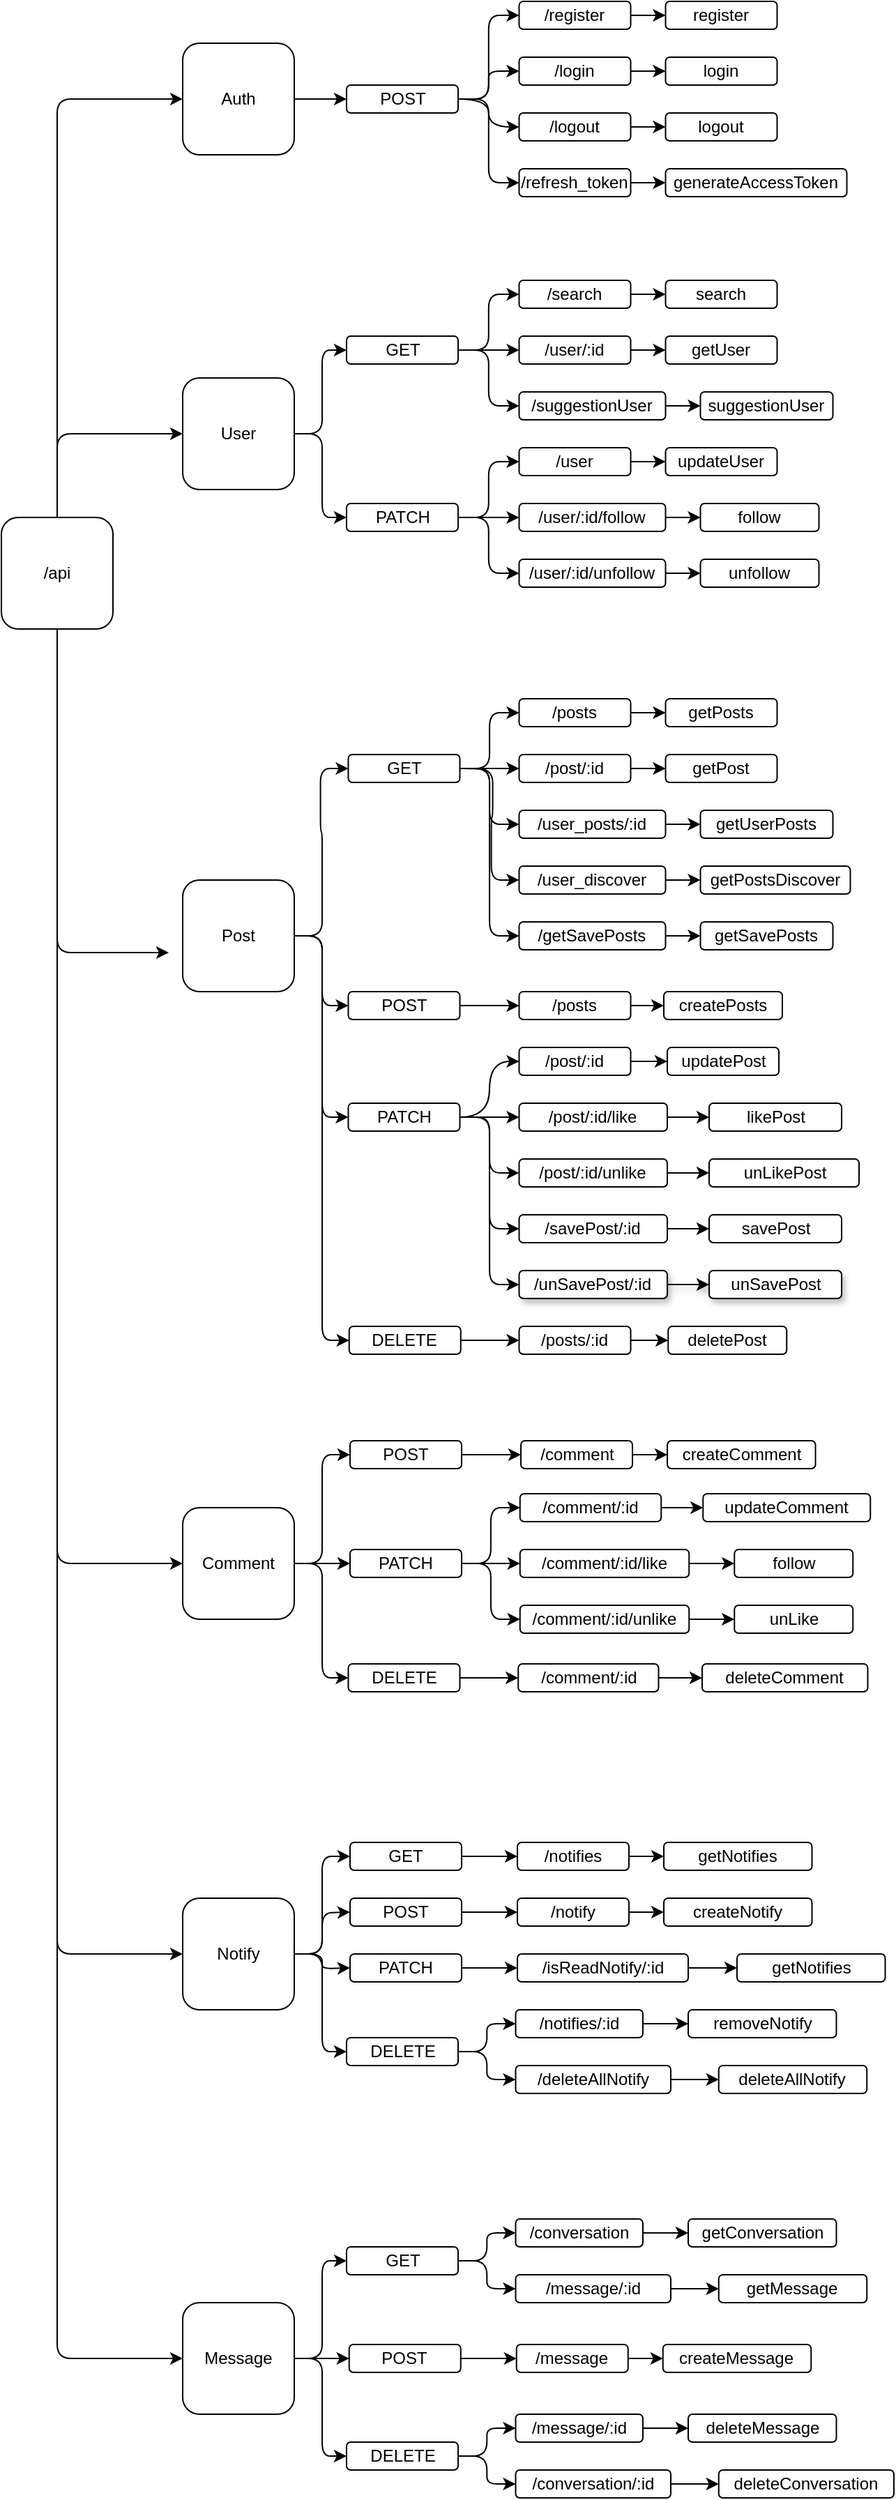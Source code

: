<mxfile version="17.4.6" type="github">
  <diagram id="-AIn9_jZkJaEOOXUaaFC" name="Page-1">
    <mxGraphModel dx="1085" dy="603" grid="1" gridSize="10" guides="1" tooltips="1" connect="1" arrows="1" fold="1" page="1" pageScale="1" pageWidth="1169" pageHeight="827" math="0" shadow="0">
      <root>
        <mxCell id="0" />
        <mxCell id="1" parent="0" />
        <mxCell id="EUdN7cp7eoGhMhSqIml5-3" style="edgeStyle=orthogonalEdgeStyle;curved=0;rounded=1;sketch=0;orthogonalLoop=1;jettySize=auto;html=1;entryX=0;entryY=0.5;entryDx=0;entryDy=0;fontColor=#0D0D0D;strokeColor=#030201;fillColor=#BC6C25;" edge="1" parent="1" source="oRPkmb5jc26MxPRfLBFK-1" target="oRPkmb5jc26MxPRfLBFK-4">
          <mxGeometry relative="1" as="geometry">
            <Array as="points">
              <mxPoint x="250" y="588" />
            </Array>
          </mxGeometry>
        </mxCell>
        <mxCell id="EUdN7cp7eoGhMhSqIml5-4" style="edgeStyle=orthogonalEdgeStyle;curved=0;rounded=1;sketch=0;orthogonalLoop=1;jettySize=auto;html=1;entryX=0;entryY=0.5;entryDx=0;entryDy=0;fontColor=#0D0D0D;strokeColor=#030201;fillColor=#BC6C25;" edge="1" parent="1" source="oRPkmb5jc26MxPRfLBFK-1" target="oRPkmb5jc26MxPRfLBFK-2">
          <mxGeometry relative="1" as="geometry">
            <Array as="points">
              <mxPoint x="250" y="348" />
            </Array>
          </mxGeometry>
        </mxCell>
        <mxCell id="EUdN7cp7eoGhMhSqIml5-5" style="edgeStyle=orthogonalEdgeStyle;curved=0;rounded=1;sketch=0;orthogonalLoop=1;jettySize=auto;html=1;fontColor=#0D0D0D;strokeColor=#030201;fillColor=#BC6C25;" edge="1" parent="1" source="oRPkmb5jc26MxPRfLBFK-1">
          <mxGeometry relative="1" as="geometry">
            <mxPoint x="330" y="960" as="targetPoint" />
            <Array as="points">
              <mxPoint x="250" y="960" />
            </Array>
          </mxGeometry>
        </mxCell>
        <mxCell id="EUdN7cp7eoGhMhSqIml5-6" style="edgeStyle=orthogonalEdgeStyle;curved=0;rounded=1;sketch=0;orthogonalLoop=1;jettySize=auto;html=1;entryX=0;entryY=0.5;entryDx=0;entryDy=0;fontColor=#0D0D0D;strokeColor=#030201;fillColor=#BC6C25;" edge="1" parent="1" source="oRPkmb5jc26MxPRfLBFK-1" target="oRPkmb5jc26MxPRfLBFK-9">
          <mxGeometry relative="1" as="geometry">
            <Array as="points">
              <mxPoint x="250" y="1398" />
            </Array>
          </mxGeometry>
        </mxCell>
        <mxCell id="EUdN7cp7eoGhMhSqIml5-7" style="edgeStyle=orthogonalEdgeStyle;curved=0;rounded=1;sketch=0;orthogonalLoop=1;jettySize=auto;html=1;entryX=0;entryY=0.5;entryDx=0;entryDy=0;fontColor=#0D0D0D;strokeColor=#030201;fillColor=#BC6C25;" edge="1" parent="1" source="oRPkmb5jc26MxPRfLBFK-1" target="oRPkmb5jc26MxPRfLBFK-10">
          <mxGeometry relative="1" as="geometry">
            <Array as="points">
              <mxPoint x="250" y="1678" />
            </Array>
          </mxGeometry>
        </mxCell>
        <mxCell id="EUdN7cp7eoGhMhSqIml5-8" style="edgeStyle=orthogonalEdgeStyle;curved=0;rounded=1;sketch=0;orthogonalLoop=1;jettySize=auto;html=1;entryX=0;entryY=0.5;entryDx=0;entryDy=0;fontColor=#0D0D0D;strokeColor=#030201;fillColor=#BC6C25;" edge="1" parent="1" source="oRPkmb5jc26MxPRfLBFK-1" target="oRPkmb5jc26MxPRfLBFK-11">
          <mxGeometry relative="1" as="geometry">
            <Array as="points">
              <mxPoint x="250" y="1968" />
            </Array>
          </mxGeometry>
        </mxCell>
        <mxCell id="oRPkmb5jc26MxPRfLBFK-1" value="/api" style="whiteSpace=wrap;html=1;aspect=fixed;rounded=1;" parent="1" vertex="1">
          <mxGeometry x="210" y="648" width="80" height="80" as="geometry" />
        </mxCell>
        <mxCell id="oRPkmb5jc26MxPRfLBFK-26" style="edgeStyle=orthogonalEdgeStyle;rounded=1;orthogonalLoop=1;jettySize=auto;html=1;entryX=0;entryY=0.5;entryDx=0;entryDy=0;curved=1;" parent="1" source="oRPkmb5jc26MxPRfLBFK-2" target="oRPkmb5jc26MxPRfLBFK-20" edge="1">
          <mxGeometry relative="1" as="geometry" />
        </mxCell>
        <mxCell id="oRPkmb5jc26MxPRfLBFK-2" value="Auth" style="whiteSpace=wrap;html=1;aspect=fixed;rounded=1;" parent="1" vertex="1">
          <mxGeometry x="340" y="308" width="80" height="80" as="geometry" />
        </mxCell>
        <mxCell id="EUdN7cp7eoGhMhSqIml5-10" style="edgeStyle=orthogonalEdgeStyle;curved=0;rounded=1;sketch=0;orthogonalLoop=1;jettySize=auto;html=1;entryX=0;entryY=0.5;entryDx=0;entryDy=0;fontColor=#0D0D0D;strokeColor=#030201;fillColor=#BC6C25;" edge="1" parent="1" source="oRPkmb5jc26MxPRfLBFK-4" target="oRPkmb5jc26MxPRfLBFK-46">
          <mxGeometry relative="1" as="geometry" />
        </mxCell>
        <mxCell id="EUdN7cp7eoGhMhSqIml5-11" style="edgeStyle=orthogonalEdgeStyle;curved=0;rounded=1;sketch=0;orthogonalLoop=1;jettySize=auto;html=1;entryX=0;entryY=0.5;entryDx=0;entryDy=0;fontColor=#0D0D0D;strokeColor=#030201;fillColor=#BC6C25;" edge="1" parent="1" source="oRPkmb5jc26MxPRfLBFK-4" target="oRPkmb5jc26MxPRfLBFK-48">
          <mxGeometry relative="1" as="geometry" />
        </mxCell>
        <mxCell id="oRPkmb5jc26MxPRfLBFK-4" value="User" style="whiteSpace=wrap;html=1;aspect=fixed;rounded=1;" parent="1" vertex="1">
          <mxGeometry x="340" y="548" width="80" height="80" as="geometry" />
        </mxCell>
        <mxCell id="oRPkmb5jc26MxPRfLBFK-160" style="edgeStyle=orthogonalEdgeStyle;curved=0;rounded=1;sketch=0;orthogonalLoop=1;jettySize=auto;html=1;entryX=0;entryY=0.5;entryDx=0;entryDy=0;" parent="1" source="oRPkmb5jc26MxPRfLBFK-6" target="oRPkmb5jc26MxPRfLBFK-142" edge="1">
          <mxGeometry relative="1" as="geometry">
            <mxPoint x="450" y="1078" as="targetPoint" />
            <Array as="points">
              <mxPoint x="440" y="948" />
              <mxPoint x="440" y="1078" />
            </Array>
          </mxGeometry>
        </mxCell>
        <mxCell id="oRPkmb5jc26MxPRfLBFK-198" style="edgeStyle=orthogonalEdgeStyle;curved=0;rounded=1;sketch=0;orthogonalLoop=1;jettySize=auto;html=1;entryX=0;entryY=0.5;entryDx=0;entryDy=0;" parent="1" source="oRPkmb5jc26MxPRfLBFK-6" target="oRPkmb5jc26MxPRfLBFK-194" edge="1">
          <mxGeometry relative="1" as="geometry">
            <Array as="points">
              <mxPoint x="440" y="948" />
              <mxPoint x="440" y="1238" />
            </Array>
          </mxGeometry>
        </mxCell>
        <mxCell id="EUdN7cp7eoGhMhSqIml5-12" style="edgeStyle=orthogonalEdgeStyle;curved=0;rounded=1;sketch=0;orthogonalLoop=1;jettySize=auto;html=1;entryX=0;entryY=0.5;entryDx=0;entryDy=0;fontColor=#0D0D0D;strokeColor=#030201;fillColor=#BC6C25;" edge="1" parent="1" source="oRPkmb5jc26MxPRfLBFK-6" target="oRPkmb5jc26MxPRfLBFK-106">
          <mxGeometry relative="1" as="geometry" />
        </mxCell>
        <mxCell id="EUdN7cp7eoGhMhSqIml5-13" style="edgeStyle=orthogonalEdgeStyle;curved=0;rounded=1;sketch=0;orthogonalLoop=1;jettySize=auto;html=1;entryX=0;entryY=0.5;entryDx=0;entryDy=0;fontColor=#0D0D0D;strokeColor=#030201;fillColor=#BC6C25;" edge="1" parent="1" source="oRPkmb5jc26MxPRfLBFK-6" target="oRPkmb5jc26MxPRfLBFK-110">
          <mxGeometry relative="1" as="geometry" />
        </mxCell>
        <mxCell id="oRPkmb5jc26MxPRfLBFK-6" value="Post" style="whiteSpace=wrap;html=1;aspect=fixed;rounded=1;" parent="1" vertex="1">
          <mxGeometry x="340" y="908" width="80" height="80" as="geometry" />
        </mxCell>
        <mxCell id="oRPkmb5jc26MxPRfLBFK-205" style="edgeStyle=orthogonalEdgeStyle;curved=0;rounded=1;sketch=0;orthogonalLoop=1;jettySize=auto;html=1;entryX=0;entryY=0.5;entryDx=0;entryDy=0;" parent="1" source="oRPkmb5jc26MxPRfLBFK-9" target="oRPkmb5jc26MxPRfLBFK-167" edge="1">
          <mxGeometry relative="1" as="geometry">
            <Array as="points">
              <mxPoint x="440" y="1398" />
              <mxPoint x="440" y="1320" />
            </Array>
          </mxGeometry>
        </mxCell>
        <mxCell id="oRPkmb5jc26MxPRfLBFK-206" style="edgeStyle=orthogonalEdgeStyle;curved=0;rounded=1;sketch=0;orthogonalLoop=1;jettySize=auto;html=1;" parent="1" source="oRPkmb5jc26MxPRfLBFK-9" target="oRPkmb5jc26MxPRfLBFK-171" edge="1">
          <mxGeometry relative="1" as="geometry" />
        </mxCell>
        <mxCell id="oRPkmb5jc26MxPRfLBFK-207" style="edgeStyle=orthogonalEdgeStyle;curved=0;rounded=1;sketch=0;orthogonalLoop=1;jettySize=auto;html=1;entryX=0;entryY=0.5;entryDx=0;entryDy=0;" parent="1" source="oRPkmb5jc26MxPRfLBFK-9" target="oRPkmb5jc26MxPRfLBFK-201" edge="1">
          <mxGeometry relative="1" as="geometry">
            <Array as="points">
              <mxPoint x="440" y="1398" />
              <mxPoint x="440" y="1480" />
            </Array>
          </mxGeometry>
        </mxCell>
        <mxCell id="oRPkmb5jc26MxPRfLBFK-9" value="Comment" style="whiteSpace=wrap;html=1;aspect=fixed;rounded=1;" parent="1" vertex="1">
          <mxGeometry x="340" y="1358" width="80" height="80" as="geometry" />
        </mxCell>
        <mxCell id="oRPkmb5jc26MxPRfLBFK-234" style="edgeStyle=orthogonalEdgeStyle;curved=0;rounded=1;sketch=0;orthogonalLoop=1;jettySize=auto;html=1;entryX=0;entryY=0.5;entryDx=0;entryDy=0;" parent="1" source="oRPkmb5jc26MxPRfLBFK-10" target="oRPkmb5jc26MxPRfLBFK-209" edge="1">
          <mxGeometry relative="1" as="geometry">
            <Array as="points">
              <mxPoint x="440" y="1678" />
              <mxPoint x="440" y="1608" />
            </Array>
          </mxGeometry>
        </mxCell>
        <mxCell id="oRPkmb5jc26MxPRfLBFK-235" style="edgeStyle=orthogonalEdgeStyle;curved=0;rounded=1;sketch=0;orthogonalLoop=1;jettySize=auto;html=1;" parent="1" source="oRPkmb5jc26MxPRfLBFK-10" edge="1">
          <mxGeometry relative="1" as="geometry">
            <mxPoint x="460" y="1648.0" as="targetPoint" />
          </mxGeometry>
        </mxCell>
        <mxCell id="oRPkmb5jc26MxPRfLBFK-236" style="edgeStyle=orthogonalEdgeStyle;curved=0;rounded=1;sketch=0;orthogonalLoop=1;jettySize=auto;html=1;" parent="1" source="oRPkmb5jc26MxPRfLBFK-10" edge="1">
          <mxGeometry relative="1" as="geometry">
            <mxPoint x="460" y="1688.0" as="targetPoint" />
          </mxGeometry>
        </mxCell>
        <mxCell id="oRPkmb5jc26MxPRfLBFK-237" style="edgeStyle=orthogonalEdgeStyle;curved=0;rounded=1;sketch=0;orthogonalLoop=1;jettySize=auto;html=1;entryX=0;entryY=0.5;entryDx=0;entryDy=0;" parent="1" source="oRPkmb5jc26MxPRfLBFK-10" target="oRPkmb5jc26MxPRfLBFK-225" edge="1">
          <mxGeometry relative="1" as="geometry">
            <Array as="points">
              <mxPoint x="440" y="1678" />
              <mxPoint x="440" y="1748" />
            </Array>
          </mxGeometry>
        </mxCell>
        <mxCell id="oRPkmb5jc26MxPRfLBFK-10" value="Notify" style="whiteSpace=wrap;html=1;aspect=fixed;rounded=1;" parent="1" vertex="1">
          <mxGeometry x="340" y="1638" width="80" height="80" as="geometry" />
        </mxCell>
        <mxCell id="oRPkmb5jc26MxPRfLBFK-261" style="edgeStyle=orthogonalEdgeStyle;curved=0;rounded=1;sketch=0;orthogonalLoop=1;jettySize=auto;html=1;entryX=0;entryY=0.5;entryDx=0;entryDy=0;" parent="1" source="oRPkmb5jc26MxPRfLBFK-11" target="oRPkmb5jc26MxPRfLBFK-240" edge="1">
          <mxGeometry relative="1" as="geometry">
            <Array as="points">
              <mxPoint x="440" y="1968" />
              <mxPoint x="440" y="1898" />
            </Array>
          </mxGeometry>
        </mxCell>
        <mxCell id="oRPkmb5jc26MxPRfLBFK-262" style="edgeStyle=orthogonalEdgeStyle;curved=0;rounded=1;sketch=0;orthogonalLoop=1;jettySize=auto;html=1;entryX=0;entryY=0.5;entryDx=0;entryDy=0;" parent="1" source="oRPkmb5jc26MxPRfLBFK-11" target="oRPkmb5jc26MxPRfLBFK-248" edge="1">
          <mxGeometry relative="1" as="geometry" />
        </mxCell>
        <mxCell id="oRPkmb5jc26MxPRfLBFK-263" style="edgeStyle=orthogonalEdgeStyle;curved=0;rounded=1;sketch=0;orthogonalLoop=1;jettySize=auto;html=1;entryX=0;entryY=0.5;entryDx=0;entryDy=0;" parent="1" source="oRPkmb5jc26MxPRfLBFK-11" target="oRPkmb5jc26MxPRfLBFK-254" edge="1">
          <mxGeometry relative="1" as="geometry">
            <Array as="points">
              <mxPoint x="440" y="1968" />
              <mxPoint x="440" y="2038" />
            </Array>
          </mxGeometry>
        </mxCell>
        <mxCell id="oRPkmb5jc26MxPRfLBFK-11" value="Message" style="whiteSpace=wrap;html=1;aspect=fixed;rounded=1;" parent="1" vertex="1">
          <mxGeometry x="340" y="1928" width="80" height="80" as="geometry" />
        </mxCell>
        <mxCell id="oRPkmb5jc26MxPRfLBFK-34" style="edgeStyle=orthogonalEdgeStyle;rounded=1;orthogonalLoop=1;jettySize=auto;html=1;entryX=0;entryY=0.5;entryDx=0;entryDy=0;curved=1;" parent="1" source="oRPkmb5jc26MxPRfLBFK-20" target="oRPkmb5jc26MxPRfLBFK-33" edge="1">
          <mxGeometry relative="1" as="geometry" />
        </mxCell>
        <mxCell id="oRPkmb5jc26MxPRfLBFK-90" style="edgeStyle=orthogonalEdgeStyle;curved=0;rounded=1;sketch=0;orthogonalLoop=1;jettySize=auto;html=1;entryX=0;entryY=0.5;entryDx=0;entryDy=0;" parent="1" source="oRPkmb5jc26MxPRfLBFK-20" target="oRPkmb5jc26MxPRfLBFK-31" edge="1">
          <mxGeometry relative="1" as="geometry" />
        </mxCell>
        <mxCell id="oRPkmb5jc26MxPRfLBFK-91" style="edgeStyle=orthogonalEdgeStyle;curved=0;rounded=1;sketch=0;orthogonalLoop=1;jettySize=auto;html=1;entryX=0;entryY=0.5;entryDx=0;entryDy=0;" parent="1" source="oRPkmb5jc26MxPRfLBFK-20" target="oRPkmb5jc26MxPRfLBFK-28" edge="1">
          <mxGeometry relative="1" as="geometry" />
        </mxCell>
        <mxCell id="oRPkmb5jc26MxPRfLBFK-92" style="edgeStyle=orthogonalEdgeStyle;curved=0;rounded=1;sketch=0;orthogonalLoop=1;jettySize=auto;html=1;entryX=0;entryY=0.5;entryDx=0;entryDy=0;" parent="1" source="oRPkmb5jc26MxPRfLBFK-20" target="oRPkmb5jc26MxPRfLBFK-35" edge="1">
          <mxGeometry relative="1" as="geometry" />
        </mxCell>
        <mxCell id="oRPkmb5jc26MxPRfLBFK-20" value="POST" style="rounded=1;whiteSpace=wrap;html=1;" parent="1" vertex="1">
          <mxGeometry x="457.5" y="338" width="80" height="20" as="geometry" />
        </mxCell>
        <mxCell id="oRPkmb5jc26MxPRfLBFK-38" style="edgeStyle=orthogonalEdgeStyle;rounded=1;orthogonalLoop=1;jettySize=auto;html=1;curved=1;" parent="1" source="oRPkmb5jc26MxPRfLBFK-28" target="oRPkmb5jc26MxPRfLBFK-37" edge="1">
          <mxGeometry relative="1" as="geometry" />
        </mxCell>
        <mxCell id="oRPkmb5jc26MxPRfLBFK-28" value="/register" style="rounded=1;whiteSpace=wrap;html=1;" parent="1" vertex="1">
          <mxGeometry x="581.25" y="278" width="80" height="20" as="geometry" />
        </mxCell>
        <mxCell id="oRPkmb5jc26MxPRfLBFK-42" style="edgeStyle=orthogonalEdgeStyle;rounded=1;orthogonalLoop=1;jettySize=auto;html=1;curved=1;" parent="1" source="oRPkmb5jc26MxPRfLBFK-31" target="oRPkmb5jc26MxPRfLBFK-39" edge="1">
          <mxGeometry relative="1" as="geometry" />
        </mxCell>
        <mxCell id="oRPkmb5jc26MxPRfLBFK-31" value="/login" style="rounded=1;whiteSpace=wrap;html=1;" parent="1" vertex="1">
          <mxGeometry x="581.25" y="318" width="80" height="20" as="geometry" />
        </mxCell>
        <mxCell id="oRPkmb5jc26MxPRfLBFK-43" style="edgeStyle=orthogonalEdgeStyle;rounded=1;orthogonalLoop=1;jettySize=auto;html=1;curved=1;" parent="1" source="oRPkmb5jc26MxPRfLBFK-33" target="oRPkmb5jc26MxPRfLBFK-40" edge="1">
          <mxGeometry relative="1" as="geometry" />
        </mxCell>
        <mxCell id="oRPkmb5jc26MxPRfLBFK-33" value="/logout" style="rounded=1;whiteSpace=wrap;html=1;" parent="1" vertex="1">
          <mxGeometry x="581.25" y="358" width="80" height="20" as="geometry" />
        </mxCell>
        <mxCell id="oRPkmb5jc26MxPRfLBFK-44" style="edgeStyle=orthogonalEdgeStyle;rounded=1;orthogonalLoop=1;jettySize=auto;html=1;curved=1;" parent="1" source="oRPkmb5jc26MxPRfLBFK-35" target="oRPkmb5jc26MxPRfLBFK-41" edge="1">
          <mxGeometry relative="1" as="geometry" />
        </mxCell>
        <mxCell id="oRPkmb5jc26MxPRfLBFK-35" value="/refresh_token" style="rounded=1;whiteSpace=wrap;html=1;" parent="1" vertex="1">
          <mxGeometry x="581.25" y="398" width="80" height="20" as="geometry" />
        </mxCell>
        <mxCell id="oRPkmb5jc26MxPRfLBFK-37" value="register" style="rounded=1;whiteSpace=wrap;html=1;" parent="1" vertex="1">
          <mxGeometry x="686.25" y="278" width="80" height="20" as="geometry" />
        </mxCell>
        <mxCell id="oRPkmb5jc26MxPRfLBFK-39" value="login" style="rounded=1;whiteSpace=wrap;html=1;" parent="1" vertex="1">
          <mxGeometry x="686.25" y="318" width="80" height="20" as="geometry" />
        </mxCell>
        <mxCell id="oRPkmb5jc26MxPRfLBFK-40" value="logout" style="rounded=1;whiteSpace=wrap;html=1;" parent="1" vertex="1">
          <mxGeometry x="686.25" y="358" width="80" height="20" as="geometry" />
        </mxCell>
        <mxCell id="oRPkmb5jc26MxPRfLBFK-41" value="generateAccessToken" style="rounded=1;whiteSpace=wrap;html=1;" parent="1" vertex="1">
          <mxGeometry x="686.25" y="398" width="130" height="20" as="geometry" />
        </mxCell>
        <mxCell id="oRPkmb5jc26MxPRfLBFK-77" style="edgeStyle=orthogonalEdgeStyle;rounded=1;orthogonalLoop=1;jettySize=auto;html=1;curved=1;" parent="1" source="oRPkmb5jc26MxPRfLBFK-46" target="oRPkmb5jc26MxPRfLBFK-50" edge="1">
          <mxGeometry relative="1" as="geometry" />
        </mxCell>
        <mxCell id="oRPkmb5jc26MxPRfLBFK-99" style="edgeStyle=orthogonalEdgeStyle;curved=0;rounded=1;sketch=0;orthogonalLoop=1;jettySize=auto;html=1;entryX=0;entryY=0.5;entryDx=0;entryDy=0;" parent="1" source="oRPkmb5jc26MxPRfLBFK-46" target="oRPkmb5jc26MxPRfLBFK-49" edge="1">
          <mxGeometry relative="1" as="geometry" />
        </mxCell>
        <mxCell id="oRPkmb5jc26MxPRfLBFK-100" style="edgeStyle=orthogonalEdgeStyle;curved=0;rounded=1;sketch=0;orthogonalLoop=1;jettySize=auto;html=1;entryX=0;entryY=0.5;entryDx=0;entryDy=0;" parent="1" source="oRPkmb5jc26MxPRfLBFK-46" target="oRPkmb5jc26MxPRfLBFK-60" edge="1">
          <mxGeometry relative="1" as="geometry" />
        </mxCell>
        <mxCell id="oRPkmb5jc26MxPRfLBFK-46" value="GET" style="rounded=1;whiteSpace=wrap;html=1;" parent="1" vertex="1">
          <mxGeometry x="457.5" y="518" width="80" height="20" as="geometry" />
        </mxCell>
        <mxCell id="oRPkmb5jc26MxPRfLBFK-82" style="edgeStyle=orthogonalEdgeStyle;rounded=1;orthogonalLoop=1;jettySize=auto;html=1;entryX=0;entryY=0.5;entryDx=0;entryDy=0;curved=1;" parent="1" source="oRPkmb5jc26MxPRfLBFK-48" target="oRPkmb5jc26MxPRfLBFK-52" edge="1">
          <mxGeometry relative="1" as="geometry" />
        </mxCell>
        <mxCell id="oRPkmb5jc26MxPRfLBFK-101" style="edgeStyle=orthogonalEdgeStyle;curved=0;rounded=1;sketch=0;orthogonalLoop=1;jettySize=auto;html=1;entryX=0;entryY=0.5;entryDx=0;entryDy=0;" parent="1" source="oRPkmb5jc26MxPRfLBFK-48" target="oRPkmb5jc26MxPRfLBFK-59" edge="1">
          <mxGeometry relative="1" as="geometry" />
        </mxCell>
        <mxCell id="oRPkmb5jc26MxPRfLBFK-102" style="edgeStyle=orthogonalEdgeStyle;curved=0;rounded=1;sketch=0;orthogonalLoop=1;jettySize=auto;html=1;entryX=0;entryY=0.5;entryDx=0;entryDy=0;" parent="1" source="oRPkmb5jc26MxPRfLBFK-48" target="oRPkmb5jc26MxPRfLBFK-51" edge="1">
          <mxGeometry relative="1" as="geometry" />
        </mxCell>
        <mxCell id="oRPkmb5jc26MxPRfLBFK-48" value="PATCH" style="rounded=1;whiteSpace=wrap;html=1;" parent="1" vertex="1">
          <mxGeometry x="457.5" y="638" width="80" height="20" as="geometry" />
        </mxCell>
        <mxCell id="oRPkmb5jc26MxPRfLBFK-72" style="edgeStyle=orthogonalEdgeStyle;rounded=1;orthogonalLoop=1;jettySize=auto;html=1;exitX=1;exitY=0.5;exitDx=0;exitDy=0;entryX=0;entryY=0.5;entryDx=0;entryDy=0;curved=1;" parent="1" source="oRPkmb5jc26MxPRfLBFK-49" target="oRPkmb5jc26MxPRfLBFK-53" edge="1">
          <mxGeometry relative="1" as="geometry" />
        </mxCell>
        <mxCell id="oRPkmb5jc26MxPRfLBFK-49" value="/search" style="rounded=1;whiteSpace=wrap;html=1;" parent="1" vertex="1">
          <mxGeometry x="581.25" y="478" width="80" height="20" as="geometry" />
        </mxCell>
        <mxCell id="oRPkmb5jc26MxPRfLBFK-79" style="edgeStyle=orthogonalEdgeStyle;rounded=1;orthogonalLoop=1;jettySize=auto;html=1;entryX=0;entryY=0.5;entryDx=0;entryDy=0;curved=1;" parent="1" source="oRPkmb5jc26MxPRfLBFK-50" target="oRPkmb5jc26MxPRfLBFK-54" edge="1">
          <mxGeometry relative="1" as="geometry" />
        </mxCell>
        <mxCell id="oRPkmb5jc26MxPRfLBFK-50" value="/user/:id" style="rounded=1;whiteSpace=wrap;html=1;" parent="1" vertex="1">
          <mxGeometry x="581.25" y="518" width="80" height="20" as="geometry" />
        </mxCell>
        <mxCell id="oRPkmb5jc26MxPRfLBFK-81" style="edgeStyle=orthogonalEdgeStyle;rounded=1;orthogonalLoop=1;jettySize=auto;html=1;entryX=0;entryY=0.5;entryDx=0;entryDy=0;curved=1;" parent="1" source="oRPkmb5jc26MxPRfLBFK-51" target="oRPkmb5jc26MxPRfLBFK-55" edge="1">
          <mxGeometry relative="1" as="geometry" />
        </mxCell>
        <mxCell id="oRPkmb5jc26MxPRfLBFK-51" value="/user" style="rounded=1;whiteSpace=wrap;html=1;" parent="1" vertex="1">
          <mxGeometry x="581.25" y="598" width="80" height="20" as="geometry" />
        </mxCell>
        <mxCell id="oRPkmb5jc26MxPRfLBFK-84" style="edgeStyle=orthogonalEdgeStyle;rounded=1;orthogonalLoop=1;jettySize=auto;html=1;entryX=0;entryY=0.5;entryDx=0;entryDy=0;curved=1;" parent="1" source="oRPkmb5jc26MxPRfLBFK-52" target="oRPkmb5jc26MxPRfLBFK-56" edge="1">
          <mxGeometry relative="1" as="geometry" />
        </mxCell>
        <mxCell id="oRPkmb5jc26MxPRfLBFK-52" value="/user/:id/follow" style="rounded=1;whiteSpace=wrap;html=1;" parent="1" vertex="1">
          <mxGeometry x="581.25" y="638" width="105" height="20" as="geometry" />
        </mxCell>
        <mxCell id="oRPkmb5jc26MxPRfLBFK-53" value="search" style="rounded=1;whiteSpace=wrap;html=1;" parent="1" vertex="1">
          <mxGeometry x="686.25" y="478" width="80" height="20" as="geometry" />
        </mxCell>
        <mxCell id="oRPkmb5jc26MxPRfLBFK-54" value="getUser" style="rounded=1;whiteSpace=wrap;html=1;" parent="1" vertex="1">
          <mxGeometry x="686.25" y="518" width="80" height="20" as="geometry" />
        </mxCell>
        <mxCell id="oRPkmb5jc26MxPRfLBFK-55" value="updateUser" style="rounded=1;whiteSpace=wrap;html=1;" parent="1" vertex="1">
          <mxGeometry x="686.25" y="598" width="80" height="20" as="geometry" />
        </mxCell>
        <mxCell id="oRPkmb5jc26MxPRfLBFK-56" value="follow" style="rounded=1;whiteSpace=wrap;html=1;" parent="1" vertex="1">
          <mxGeometry x="711.25" y="638" width="85" height="20" as="geometry" />
        </mxCell>
        <mxCell id="oRPkmb5jc26MxPRfLBFK-86" style="edgeStyle=orthogonalEdgeStyle;rounded=1;orthogonalLoop=1;jettySize=auto;html=1;entryX=0;entryY=0.5;entryDx=0;entryDy=0;curved=1;" parent="1" source="oRPkmb5jc26MxPRfLBFK-59" target="oRPkmb5jc26MxPRfLBFK-61" edge="1">
          <mxGeometry relative="1" as="geometry" />
        </mxCell>
        <mxCell id="oRPkmb5jc26MxPRfLBFK-59" value="/user/:id/unfollow" style="rounded=1;whiteSpace=wrap;html=1;" parent="1" vertex="1">
          <mxGeometry x="581.25" y="678" width="105" height="20" as="geometry" />
        </mxCell>
        <mxCell id="oRPkmb5jc26MxPRfLBFK-88" style="edgeStyle=orthogonalEdgeStyle;rounded=1;orthogonalLoop=1;jettySize=auto;html=1;entryX=0;entryY=0.5;entryDx=0;entryDy=0;curved=1;" parent="1" source="oRPkmb5jc26MxPRfLBFK-60" target="oRPkmb5jc26MxPRfLBFK-62" edge="1">
          <mxGeometry relative="1" as="geometry" />
        </mxCell>
        <mxCell id="oRPkmb5jc26MxPRfLBFK-60" value="/suggestionUser" style="rounded=1;whiteSpace=wrap;html=1;" parent="1" vertex="1">
          <mxGeometry x="581.25" y="558" width="105" height="20" as="geometry" />
        </mxCell>
        <mxCell id="oRPkmb5jc26MxPRfLBFK-61" value="unfollow" style="rounded=1;whiteSpace=wrap;html=1;" parent="1" vertex="1">
          <mxGeometry x="711.25" y="678" width="85" height="20" as="geometry" />
        </mxCell>
        <mxCell id="oRPkmb5jc26MxPRfLBFK-62" value="suggestionUser" style="rounded=1;whiteSpace=wrap;html=1;" parent="1" vertex="1">
          <mxGeometry x="711.25" y="558" width="95" height="20" as="geometry" />
        </mxCell>
        <mxCell id="oRPkmb5jc26MxPRfLBFK-103" style="edgeStyle=orthogonalEdgeStyle;rounded=1;orthogonalLoop=1;jettySize=auto;html=1;curved=1;" parent="1" source="oRPkmb5jc26MxPRfLBFK-106" target="oRPkmb5jc26MxPRfLBFK-114" edge="1">
          <mxGeometry relative="1" as="geometry" />
        </mxCell>
        <mxCell id="oRPkmb5jc26MxPRfLBFK-104" style="edgeStyle=orthogonalEdgeStyle;curved=0;rounded=1;sketch=0;orthogonalLoop=1;jettySize=auto;html=1;entryX=0;entryY=0.5;entryDx=0;entryDy=0;" parent="1" source="oRPkmb5jc26MxPRfLBFK-106" target="oRPkmb5jc26MxPRfLBFK-112" edge="1">
          <mxGeometry relative="1" as="geometry" />
        </mxCell>
        <mxCell id="oRPkmb5jc26MxPRfLBFK-105" style="edgeStyle=orthogonalEdgeStyle;curved=0;rounded=1;sketch=0;orthogonalLoop=1;jettySize=auto;html=1;entryX=0;entryY=0.5;entryDx=0;entryDy=0;" parent="1" source="oRPkmb5jc26MxPRfLBFK-106" target="oRPkmb5jc26MxPRfLBFK-126" edge="1">
          <mxGeometry relative="1" as="geometry" />
        </mxCell>
        <mxCell id="oRPkmb5jc26MxPRfLBFK-106" value="GET" style="rounded=1;whiteSpace=wrap;html=1;" parent="1" vertex="1">
          <mxGeometry x="458.75" y="818" width="80" height="20" as="geometry" />
        </mxCell>
        <mxCell id="oRPkmb5jc26MxPRfLBFK-107" style="edgeStyle=orthogonalEdgeStyle;rounded=1;orthogonalLoop=1;jettySize=auto;html=1;entryX=0;entryY=0.5;entryDx=0;entryDy=0;curved=1;" parent="1" source="oRPkmb5jc26MxPRfLBFK-110" target="oRPkmb5jc26MxPRfLBFK-118" edge="1">
          <mxGeometry relative="1" as="geometry" />
        </mxCell>
        <mxCell id="oRPkmb5jc26MxPRfLBFK-110" value="POST" style="rounded=1;whiteSpace=wrap;html=1;" parent="1" vertex="1">
          <mxGeometry x="458.75" y="988" width="80" height="20" as="geometry" />
        </mxCell>
        <mxCell id="oRPkmb5jc26MxPRfLBFK-111" style="edgeStyle=orthogonalEdgeStyle;rounded=1;orthogonalLoop=1;jettySize=auto;html=1;exitX=1;exitY=0.5;exitDx=0;exitDy=0;entryX=0;entryY=0.5;entryDx=0;entryDy=0;curved=1;" parent="1" source="oRPkmb5jc26MxPRfLBFK-112" target="oRPkmb5jc26MxPRfLBFK-119" edge="1">
          <mxGeometry relative="1" as="geometry" />
        </mxCell>
        <mxCell id="oRPkmb5jc26MxPRfLBFK-112" value="/posts" style="rounded=1;whiteSpace=wrap;html=1;" parent="1" vertex="1">
          <mxGeometry x="581.25" y="778" width="80" height="20" as="geometry" />
        </mxCell>
        <mxCell id="oRPkmb5jc26MxPRfLBFK-113" style="edgeStyle=orthogonalEdgeStyle;rounded=1;orthogonalLoop=1;jettySize=auto;html=1;entryX=0;entryY=0.5;entryDx=0;entryDy=0;curved=1;" parent="1" source="oRPkmb5jc26MxPRfLBFK-114" target="oRPkmb5jc26MxPRfLBFK-120" edge="1">
          <mxGeometry relative="1" as="geometry" />
        </mxCell>
        <mxCell id="oRPkmb5jc26MxPRfLBFK-114" value="/post/:id" style="rounded=1;whiteSpace=wrap;html=1;" parent="1" vertex="1">
          <mxGeometry x="581.25" y="818" width="80" height="20" as="geometry" />
        </mxCell>
        <mxCell id="oRPkmb5jc26MxPRfLBFK-117" style="edgeStyle=orthogonalEdgeStyle;rounded=1;orthogonalLoop=1;jettySize=auto;html=1;entryX=0;entryY=0.5;entryDx=0;entryDy=0;curved=1;" parent="1" source="oRPkmb5jc26MxPRfLBFK-118" target="oRPkmb5jc26MxPRfLBFK-122" edge="1">
          <mxGeometry relative="1" as="geometry" />
        </mxCell>
        <mxCell id="oRPkmb5jc26MxPRfLBFK-118" value="/posts" style="rounded=1;whiteSpace=wrap;html=1;" parent="1" vertex="1">
          <mxGeometry x="581.25" y="988" width="80" height="20" as="geometry" />
        </mxCell>
        <mxCell id="oRPkmb5jc26MxPRfLBFK-119" value="getPosts" style="rounded=1;whiteSpace=wrap;html=1;" parent="1" vertex="1">
          <mxGeometry x="686.25" y="778" width="80" height="20" as="geometry" />
        </mxCell>
        <mxCell id="oRPkmb5jc26MxPRfLBFK-120" value="getPost" style="rounded=1;whiteSpace=wrap;html=1;" parent="1" vertex="1">
          <mxGeometry x="686.25" y="818" width="80" height="20" as="geometry" />
        </mxCell>
        <mxCell id="oRPkmb5jc26MxPRfLBFK-122" value="createPosts" style="rounded=1;whiteSpace=wrap;html=1;" parent="1" vertex="1">
          <mxGeometry x="685" y="988" width="85" height="20" as="geometry" />
        </mxCell>
        <mxCell id="oRPkmb5jc26MxPRfLBFK-125" style="edgeStyle=orthogonalEdgeStyle;rounded=1;orthogonalLoop=1;jettySize=auto;html=1;entryX=0;entryY=0.5;entryDx=0;entryDy=0;curved=1;" parent="1" source="oRPkmb5jc26MxPRfLBFK-126" target="oRPkmb5jc26MxPRfLBFK-128" edge="1">
          <mxGeometry relative="1" as="geometry" />
        </mxCell>
        <mxCell id="oRPkmb5jc26MxPRfLBFK-126" value="/user_posts/:id" style="rounded=1;whiteSpace=wrap;html=1;" parent="1" vertex="1">
          <mxGeometry x="581.25" y="858" width="105" height="20" as="geometry" />
        </mxCell>
        <mxCell id="oRPkmb5jc26MxPRfLBFK-128" value="getUserPosts" style="rounded=1;whiteSpace=wrap;html=1;" parent="1" vertex="1">
          <mxGeometry x="711.25" y="858" width="95" height="20" as="geometry" />
        </mxCell>
        <mxCell id="oRPkmb5jc26MxPRfLBFK-130" style="edgeStyle=orthogonalEdgeStyle;curved=0;rounded=1;sketch=0;orthogonalLoop=1;jettySize=auto;html=1;entryX=0;entryY=0.5;entryDx=0;entryDy=0;" parent="1" target="oRPkmb5jc26MxPRfLBFK-132" edge="1">
          <mxGeometry relative="1" as="geometry">
            <mxPoint x="541.25" y="828" as="sourcePoint" />
          </mxGeometry>
        </mxCell>
        <mxCell id="oRPkmb5jc26MxPRfLBFK-131" style="edgeStyle=orthogonalEdgeStyle;rounded=1;orthogonalLoop=1;jettySize=auto;html=1;entryX=0;entryY=0.5;entryDx=0;entryDy=0;curved=1;" parent="1" source="oRPkmb5jc26MxPRfLBFK-132" target="oRPkmb5jc26MxPRfLBFK-133" edge="1">
          <mxGeometry relative="1" as="geometry" />
        </mxCell>
        <mxCell id="oRPkmb5jc26MxPRfLBFK-132" value="/user_discover" style="rounded=1;whiteSpace=wrap;html=1;" parent="1" vertex="1">
          <mxGeometry x="581.25" y="897.97" width="105" height="20" as="geometry" />
        </mxCell>
        <mxCell id="oRPkmb5jc26MxPRfLBFK-133" value="getPostsDiscover" style="rounded=1;whiteSpace=wrap;html=1;" parent="1" vertex="1">
          <mxGeometry x="711.25" y="897.97" width="107.5" height="20" as="geometry" />
        </mxCell>
        <mxCell id="oRPkmb5jc26MxPRfLBFK-134" style="edgeStyle=orthogonalEdgeStyle;curved=0;rounded=1;sketch=0;orthogonalLoop=1;jettySize=auto;html=1;entryX=0;entryY=0.5;entryDx=0;entryDy=0;exitX=1;exitY=0.5;exitDx=0;exitDy=0;" parent="1" source="oRPkmb5jc26MxPRfLBFK-106" target="oRPkmb5jc26MxPRfLBFK-136" edge="1">
          <mxGeometry relative="1" as="geometry">
            <mxPoint x="536.25" y="908.029" as="sourcePoint" />
          </mxGeometry>
        </mxCell>
        <mxCell id="oRPkmb5jc26MxPRfLBFK-135" style="edgeStyle=orthogonalEdgeStyle;rounded=1;orthogonalLoop=1;jettySize=auto;html=1;entryX=0;entryY=0.5;entryDx=0;entryDy=0;curved=1;" parent="1" source="oRPkmb5jc26MxPRfLBFK-136" target="oRPkmb5jc26MxPRfLBFK-137" edge="1">
          <mxGeometry relative="1" as="geometry" />
        </mxCell>
        <mxCell id="oRPkmb5jc26MxPRfLBFK-136" value="/getSavePosts" style="rounded=1;whiteSpace=wrap;html=1;" parent="1" vertex="1">
          <mxGeometry x="581.25" y="938" width="105" height="20" as="geometry" />
        </mxCell>
        <mxCell id="oRPkmb5jc26MxPRfLBFK-137" value="getSavePosts" style="rounded=1;whiteSpace=wrap;html=1;" parent="1" vertex="1">
          <mxGeometry x="711.25" y="938" width="95" height="20" as="geometry" />
        </mxCell>
        <mxCell id="oRPkmb5jc26MxPRfLBFK-139" style="edgeStyle=orthogonalEdgeStyle;rounded=1;orthogonalLoop=1;jettySize=auto;html=1;curved=1;" parent="1" source="oRPkmb5jc26MxPRfLBFK-142" target="oRPkmb5jc26MxPRfLBFK-146" edge="1">
          <mxGeometry relative="1" as="geometry">
            <Array as="points">
              <mxPoint x="560" y="1078" />
              <mxPoint x="560" y="1038" />
            </Array>
          </mxGeometry>
        </mxCell>
        <mxCell id="oRPkmb5jc26MxPRfLBFK-141" style="edgeStyle=orthogonalEdgeStyle;curved=0;rounded=1;sketch=0;orthogonalLoop=1;jettySize=auto;html=1;entryX=0;entryY=0.5;entryDx=0;entryDy=0;" parent="1" source="oRPkmb5jc26MxPRfLBFK-142" target="oRPkmb5jc26MxPRfLBFK-150" edge="1">
          <mxGeometry relative="1" as="geometry" />
        </mxCell>
        <mxCell id="oRPkmb5jc26MxPRfLBFK-213" style="edgeStyle=orthogonalEdgeStyle;curved=0;rounded=1;sketch=0;orthogonalLoop=1;jettySize=auto;html=1;entryX=0;entryY=0.5;entryDx=0;entryDy=0;" parent="1" source="oRPkmb5jc26MxPRfLBFK-142" target="oRPkmb5jc26MxPRfLBFK-162" edge="1">
          <mxGeometry relative="1" as="geometry" />
        </mxCell>
        <mxCell id="oRPkmb5jc26MxPRfLBFK-142" value="PATCH" style="rounded=1;whiteSpace=wrap;html=1;" parent="1" vertex="1">
          <mxGeometry x="458.75" y="1068" width="80" height="20" as="geometry" />
        </mxCell>
        <mxCell id="oRPkmb5jc26MxPRfLBFK-145" style="edgeStyle=orthogonalEdgeStyle;rounded=1;orthogonalLoop=1;jettySize=auto;html=1;entryX=0;entryY=0.5;entryDx=0;entryDy=0;curved=1;" parent="1" source="oRPkmb5jc26MxPRfLBFK-146" target="oRPkmb5jc26MxPRfLBFK-148" edge="1">
          <mxGeometry relative="1" as="geometry" />
        </mxCell>
        <mxCell id="oRPkmb5jc26MxPRfLBFK-146" value="/post/:id" style="rounded=1;whiteSpace=wrap;html=1;" parent="1" vertex="1">
          <mxGeometry x="581.25" y="1028" width="80" height="20" as="geometry" />
        </mxCell>
        <mxCell id="oRPkmb5jc26MxPRfLBFK-148" value="updatePost" style="rounded=1;whiteSpace=wrap;html=1;" parent="1" vertex="1">
          <mxGeometry x="687.5" y="1028" width="80" height="20" as="geometry" />
        </mxCell>
        <mxCell id="oRPkmb5jc26MxPRfLBFK-149" style="edgeStyle=orthogonalEdgeStyle;rounded=1;orthogonalLoop=1;jettySize=auto;html=1;entryX=0;entryY=0.5;entryDx=0;entryDy=0;curved=1;" parent="1" source="oRPkmb5jc26MxPRfLBFK-150" target="oRPkmb5jc26MxPRfLBFK-151" edge="1">
          <mxGeometry relative="1" as="geometry" />
        </mxCell>
        <mxCell id="oRPkmb5jc26MxPRfLBFK-150" value="/post/:id/like" style="rounded=1;whiteSpace=wrap;html=1;" parent="1" vertex="1">
          <mxGeometry x="581.25" y="1068" width="106.25" height="20" as="geometry" />
        </mxCell>
        <mxCell id="oRPkmb5jc26MxPRfLBFK-151" value="likePost" style="rounded=1;whiteSpace=wrap;html=1;" parent="1" vertex="1">
          <mxGeometry x="717.5" y="1068" width="95" height="20" as="geometry" />
        </mxCell>
        <mxCell id="oRPkmb5jc26MxPRfLBFK-152" style="edgeStyle=orthogonalEdgeStyle;curved=0;rounded=1;sketch=0;orthogonalLoop=1;jettySize=auto;html=1;entryX=0;entryY=0.5;entryDx=0;entryDy=0;" parent="1" target="oRPkmb5jc26MxPRfLBFK-154" edge="1">
          <mxGeometry relative="1" as="geometry">
            <mxPoint x="543.75" y="1078" as="sourcePoint" />
            <Array as="points">
              <mxPoint x="560" y="1078" />
              <mxPoint x="560" y="1118" />
            </Array>
          </mxGeometry>
        </mxCell>
        <mxCell id="oRPkmb5jc26MxPRfLBFK-153" style="edgeStyle=orthogonalEdgeStyle;rounded=1;orthogonalLoop=1;jettySize=auto;html=1;entryX=0;entryY=0.5;entryDx=0;entryDy=0;curved=1;" parent="1" source="oRPkmb5jc26MxPRfLBFK-154" target="oRPkmb5jc26MxPRfLBFK-155" edge="1">
          <mxGeometry relative="1" as="geometry" />
        </mxCell>
        <mxCell id="oRPkmb5jc26MxPRfLBFK-154" value="/post/:id/unlike" style="rounded=1;whiteSpace=wrap;html=1;" parent="1" vertex="1">
          <mxGeometry x="581.25" y="1107.97" width="106.25" height="20" as="geometry" />
        </mxCell>
        <mxCell id="oRPkmb5jc26MxPRfLBFK-155" value="unLikePost" style="rounded=1;whiteSpace=wrap;html=1;" parent="1" vertex="1">
          <mxGeometry x="717.5" y="1107.97" width="107.5" height="20" as="geometry" />
        </mxCell>
        <mxCell id="oRPkmb5jc26MxPRfLBFK-156" style="edgeStyle=orthogonalEdgeStyle;curved=0;rounded=1;sketch=0;orthogonalLoop=1;jettySize=auto;html=1;entryX=0;entryY=0.5;entryDx=0;entryDy=0;exitX=1;exitY=0.5;exitDx=0;exitDy=0;" parent="1" source="oRPkmb5jc26MxPRfLBFK-142" target="oRPkmb5jc26MxPRfLBFK-158" edge="1">
          <mxGeometry relative="1" as="geometry">
            <mxPoint x="536.25" y="1158.029" as="sourcePoint" />
            <Array as="points">
              <mxPoint x="560" y="1078" />
              <mxPoint x="560" y="1158" />
            </Array>
          </mxGeometry>
        </mxCell>
        <mxCell id="oRPkmb5jc26MxPRfLBFK-157" style="edgeStyle=orthogonalEdgeStyle;rounded=1;orthogonalLoop=1;jettySize=auto;html=1;entryX=0;entryY=0.5;entryDx=0;entryDy=0;curved=1;" parent="1" source="oRPkmb5jc26MxPRfLBFK-158" target="oRPkmb5jc26MxPRfLBFK-159" edge="1">
          <mxGeometry relative="1" as="geometry" />
        </mxCell>
        <mxCell id="oRPkmb5jc26MxPRfLBFK-158" value="/savePost/:id" style="rounded=1;whiteSpace=wrap;html=1;" parent="1" vertex="1">
          <mxGeometry x="581.25" y="1148" width="106.25" height="20" as="geometry" />
        </mxCell>
        <mxCell id="oRPkmb5jc26MxPRfLBFK-159" value="savePost" style="rounded=1;whiteSpace=wrap;html=1;" parent="1" vertex="1">
          <mxGeometry x="717.5" y="1148" width="95" height="20" as="geometry" />
        </mxCell>
        <mxCell id="oRPkmb5jc26MxPRfLBFK-161" style="edgeStyle=orthogonalEdgeStyle;rounded=1;orthogonalLoop=1;jettySize=auto;html=1;entryX=0;entryY=0.5;entryDx=0;entryDy=0;curved=1;shadow=1;" parent="1" source="oRPkmb5jc26MxPRfLBFK-162" target="oRPkmb5jc26MxPRfLBFK-163" edge="1">
          <mxGeometry relative="1" as="geometry" />
        </mxCell>
        <mxCell id="oRPkmb5jc26MxPRfLBFK-162" value="/unSavePost/:id" style="rounded=1;whiteSpace=wrap;html=1;shadow=1;" parent="1" vertex="1">
          <mxGeometry x="581.25" y="1188" width="106.25" height="20" as="geometry" />
        </mxCell>
        <mxCell id="oRPkmb5jc26MxPRfLBFK-163" value="unSavePost" style="rounded=1;whiteSpace=wrap;html=1;shadow=1;" parent="1" vertex="1">
          <mxGeometry x="717.5" y="1188" width="95" height="20" as="geometry" />
        </mxCell>
        <mxCell id="oRPkmb5jc26MxPRfLBFK-164" style="edgeStyle=orthogonalEdgeStyle;rounded=1;orthogonalLoop=1;jettySize=auto;html=1;curved=1;" parent="1" source="oRPkmb5jc26MxPRfLBFK-167" target="oRPkmb5jc26MxPRfLBFK-175" edge="1">
          <mxGeometry relative="1" as="geometry" />
        </mxCell>
        <mxCell id="oRPkmb5jc26MxPRfLBFK-167" value="POST" style="rounded=1;whiteSpace=wrap;html=1;" parent="1" vertex="1">
          <mxGeometry x="460.01" y="1310" width="80" height="20" as="geometry" />
        </mxCell>
        <mxCell id="oRPkmb5jc26MxPRfLBFK-168" style="edgeStyle=orthogonalEdgeStyle;rounded=1;orthogonalLoop=1;jettySize=auto;html=1;entryX=0;entryY=0.5;entryDx=0;entryDy=0;curved=1;" parent="1" source="oRPkmb5jc26MxPRfLBFK-171" target="oRPkmb5jc26MxPRfLBFK-179" edge="1">
          <mxGeometry relative="1" as="geometry" />
        </mxCell>
        <mxCell id="oRPkmb5jc26MxPRfLBFK-169" style="edgeStyle=orthogonalEdgeStyle;curved=0;rounded=1;sketch=0;orthogonalLoop=1;jettySize=auto;html=1;entryX=0;entryY=0.5;entryDx=0;entryDy=0;" parent="1" source="oRPkmb5jc26MxPRfLBFK-171" target="oRPkmb5jc26MxPRfLBFK-185" edge="1">
          <mxGeometry relative="1" as="geometry" />
        </mxCell>
        <mxCell id="oRPkmb5jc26MxPRfLBFK-170" style="edgeStyle=orthogonalEdgeStyle;curved=0;rounded=1;sketch=0;orthogonalLoop=1;jettySize=auto;html=1;entryX=0;entryY=0.5;entryDx=0;entryDy=0;" parent="1" source="oRPkmb5jc26MxPRfLBFK-171" target="oRPkmb5jc26MxPRfLBFK-177" edge="1">
          <mxGeometry relative="1" as="geometry" />
        </mxCell>
        <mxCell id="oRPkmb5jc26MxPRfLBFK-171" value="PATCH" style="rounded=1;whiteSpace=wrap;html=1;" parent="1" vertex="1">
          <mxGeometry x="460.01" y="1388" width="80" height="20" as="geometry" />
        </mxCell>
        <mxCell id="oRPkmb5jc26MxPRfLBFK-174" style="edgeStyle=orthogonalEdgeStyle;rounded=1;orthogonalLoop=1;jettySize=auto;html=1;entryX=0;entryY=0.5;entryDx=0;entryDy=0;curved=1;" parent="1" source="oRPkmb5jc26MxPRfLBFK-175" target="oRPkmb5jc26MxPRfLBFK-181" edge="1">
          <mxGeometry relative="1" as="geometry" />
        </mxCell>
        <mxCell id="oRPkmb5jc26MxPRfLBFK-175" value="/comment" style="rounded=1;whiteSpace=wrap;html=1;" parent="1" vertex="1">
          <mxGeometry x="582.51" y="1310" width="80" height="20" as="geometry" />
        </mxCell>
        <mxCell id="oRPkmb5jc26MxPRfLBFK-176" style="edgeStyle=orthogonalEdgeStyle;rounded=1;orthogonalLoop=1;jettySize=auto;html=1;entryX=0;entryY=0.5;entryDx=0;entryDy=0;curved=1;" parent="1" source="oRPkmb5jc26MxPRfLBFK-177" target="oRPkmb5jc26MxPRfLBFK-182" edge="1">
          <mxGeometry relative="1" as="geometry" />
        </mxCell>
        <mxCell id="oRPkmb5jc26MxPRfLBFK-177" value="/comment/:id" style="rounded=1;whiteSpace=wrap;html=1;" parent="1" vertex="1">
          <mxGeometry x="581.88" y="1348" width="101.25" height="20" as="geometry" />
        </mxCell>
        <mxCell id="oRPkmb5jc26MxPRfLBFK-178" style="edgeStyle=orthogonalEdgeStyle;rounded=1;orthogonalLoop=1;jettySize=auto;html=1;entryX=0;entryY=0.5;entryDx=0;entryDy=0;curved=1;" parent="1" source="oRPkmb5jc26MxPRfLBFK-179" target="oRPkmb5jc26MxPRfLBFK-183" edge="1">
          <mxGeometry relative="1" as="geometry" />
        </mxCell>
        <mxCell id="oRPkmb5jc26MxPRfLBFK-179" value="/comment/:id/like" style="rounded=1;whiteSpace=wrap;html=1;" parent="1" vertex="1">
          <mxGeometry x="581.88" y="1388" width="121.25" height="20" as="geometry" />
        </mxCell>
        <mxCell id="oRPkmb5jc26MxPRfLBFK-181" value="createComment" style="rounded=1;whiteSpace=wrap;html=1;" parent="1" vertex="1">
          <mxGeometry x="687.51" y="1310" width="106.25" height="20" as="geometry" />
        </mxCell>
        <mxCell id="oRPkmb5jc26MxPRfLBFK-182" value="updateComment" style="rounded=1;whiteSpace=wrap;html=1;" parent="1" vertex="1">
          <mxGeometry x="713.13" y="1348" width="120" height="20" as="geometry" />
        </mxCell>
        <mxCell id="oRPkmb5jc26MxPRfLBFK-183" value="follow" style="rounded=1;whiteSpace=wrap;html=1;" parent="1" vertex="1">
          <mxGeometry x="735.63" y="1388" width="85" height="20" as="geometry" />
        </mxCell>
        <mxCell id="oRPkmb5jc26MxPRfLBFK-184" style="edgeStyle=orthogonalEdgeStyle;rounded=1;orthogonalLoop=1;jettySize=auto;html=1;entryX=0;entryY=0.5;entryDx=0;entryDy=0;curved=1;" parent="1" source="oRPkmb5jc26MxPRfLBFK-185" target="oRPkmb5jc26MxPRfLBFK-188" edge="1">
          <mxGeometry relative="1" as="geometry" />
        </mxCell>
        <mxCell id="oRPkmb5jc26MxPRfLBFK-185" value="/comment/:id/unlike" style="rounded=1;whiteSpace=wrap;html=1;" parent="1" vertex="1">
          <mxGeometry x="581.88" y="1428" width="121.25" height="20" as="geometry" />
        </mxCell>
        <mxCell id="oRPkmb5jc26MxPRfLBFK-188" value="unLike" style="rounded=1;whiteSpace=wrap;html=1;" parent="1" vertex="1">
          <mxGeometry x="735.63" y="1428" width="85" height="20" as="geometry" />
        </mxCell>
        <mxCell id="oRPkmb5jc26MxPRfLBFK-193" style="edgeStyle=orthogonalEdgeStyle;rounded=1;orthogonalLoop=1;jettySize=auto;html=1;entryX=0;entryY=0.5;entryDx=0;entryDy=0;curved=1;" parent="1" source="oRPkmb5jc26MxPRfLBFK-194" target="oRPkmb5jc26MxPRfLBFK-196" edge="1">
          <mxGeometry relative="1" as="geometry" />
        </mxCell>
        <mxCell id="oRPkmb5jc26MxPRfLBFK-194" value="DELETE" style="rounded=1;whiteSpace=wrap;html=1;" parent="1" vertex="1">
          <mxGeometry x="459.38" y="1228" width="80" height="20" as="geometry" />
        </mxCell>
        <mxCell id="oRPkmb5jc26MxPRfLBFK-195" style="edgeStyle=orthogonalEdgeStyle;rounded=1;orthogonalLoop=1;jettySize=auto;html=1;entryX=0;entryY=0.5;entryDx=0;entryDy=0;curved=1;" parent="1" source="oRPkmb5jc26MxPRfLBFK-196" target="oRPkmb5jc26MxPRfLBFK-197" edge="1">
          <mxGeometry relative="1" as="geometry" />
        </mxCell>
        <mxCell id="oRPkmb5jc26MxPRfLBFK-196" value="/posts/:id" style="rounded=1;whiteSpace=wrap;html=1;" parent="1" vertex="1">
          <mxGeometry x="581.25" y="1228" width="80" height="20" as="geometry" />
        </mxCell>
        <mxCell id="oRPkmb5jc26MxPRfLBFK-197" value="deletePost" style="rounded=1;whiteSpace=wrap;html=1;" parent="1" vertex="1">
          <mxGeometry x="688.13" y="1228" width="85" height="20" as="geometry" />
        </mxCell>
        <mxCell id="oRPkmb5jc26MxPRfLBFK-200" style="edgeStyle=orthogonalEdgeStyle;rounded=1;orthogonalLoop=1;jettySize=auto;html=1;curved=1;" parent="1" source="oRPkmb5jc26MxPRfLBFK-201" target="oRPkmb5jc26MxPRfLBFK-203" edge="1">
          <mxGeometry relative="1" as="geometry" />
        </mxCell>
        <mxCell id="oRPkmb5jc26MxPRfLBFK-201" value="DELETE" style="rounded=1;whiteSpace=wrap;html=1;" parent="1" vertex="1">
          <mxGeometry x="458.75" y="1470" width="80" height="20" as="geometry" />
        </mxCell>
        <mxCell id="oRPkmb5jc26MxPRfLBFK-202" style="edgeStyle=orthogonalEdgeStyle;rounded=1;orthogonalLoop=1;jettySize=auto;html=1;entryX=0;entryY=0.5;entryDx=0;entryDy=0;curved=1;" parent="1" source="oRPkmb5jc26MxPRfLBFK-203" target="oRPkmb5jc26MxPRfLBFK-204" edge="1">
          <mxGeometry relative="1" as="geometry" />
        </mxCell>
        <mxCell id="oRPkmb5jc26MxPRfLBFK-203" value="/comment/:id" style="rounded=1;whiteSpace=wrap;html=1;" parent="1" vertex="1">
          <mxGeometry x="580.62" y="1470" width="100.62" height="20" as="geometry" />
        </mxCell>
        <mxCell id="oRPkmb5jc26MxPRfLBFK-204" value="deleteComment" style="rounded=1;whiteSpace=wrap;html=1;" parent="1" vertex="1">
          <mxGeometry x="712.49" y="1470" width="118.75" height="20" as="geometry" />
        </mxCell>
        <mxCell id="oRPkmb5jc26MxPRfLBFK-208" style="edgeStyle=orthogonalEdgeStyle;rounded=1;orthogonalLoop=1;jettySize=auto;html=1;curved=1;" parent="1" source="oRPkmb5jc26MxPRfLBFK-209" target="oRPkmb5jc26MxPRfLBFK-211" edge="1">
          <mxGeometry relative="1" as="geometry" />
        </mxCell>
        <mxCell id="oRPkmb5jc26MxPRfLBFK-209" value="GET" style="rounded=1;whiteSpace=wrap;html=1;" parent="1" vertex="1">
          <mxGeometry x="460.01" y="1598" width="80" height="20" as="geometry" />
        </mxCell>
        <mxCell id="oRPkmb5jc26MxPRfLBFK-210" style="edgeStyle=orthogonalEdgeStyle;rounded=1;orthogonalLoop=1;jettySize=auto;html=1;entryX=0;entryY=0.5;entryDx=0;entryDy=0;curved=1;" parent="1" source="oRPkmb5jc26MxPRfLBFK-211" target="oRPkmb5jc26MxPRfLBFK-212" edge="1">
          <mxGeometry relative="1" as="geometry" />
        </mxCell>
        <mxCell id="oRPkmb5jc26MxPRfLBFK-211" value="/notifies" style="rounded=1;whiteSpace=wrap;html=1;" parent="1" vertex="1">
          <mxGeometry x="580.01" y="1598" width="80" height="20" as="geometry" />
        </mxCell>
        <mxCell id="oRPkmb5jc26MxPRfLBFK-212" value="getNotifies" style="rounded=1;whiteSpace=wrap;html=1;" parent="1" vertex="1">
          <mxGeometry x="685.01" y="1598" width="106.25" height="20" as="geometry" />
        </mxCell>
        <mxCell id="oRPkmb5jc26MxPRfLBFK-214" style="edgeStyle=orthogonalEdgeStyle;rounded=1;orthogonalLoop=1;jettySize=auto;html=1;curved=1;" parent="1" source="oRPkmb5jc26MxPRfLBFK-215" target="oRPkmb5jc26MxPRfLBFK-217" edge="1">
          <mxGeometry relative="1" as="geometry" />
        </mxCell>
        <mxCell id="oRPkmb5jc26MxPRfLBFK-215" value="POST" style="rounded=1;whiteSpace=wrap;html=1;" parent="1" vertex="1">
          <mxGeometry x="460.01" y="1638" width="80" height="20" as="geometry" />
        </mxCell>
        <mxCell id="oRPkmb5jc26MxPRfLBFK-216" style="edgeStyle=orthogonalEdgeStyle;rounded=1;orthogonalLoop=1;jettySize=auto;html=1;entryX=0;entryY=0.5;entryDx=0;entryDy=0;curved=1;" parent="1" source="oRPkmb5jc26MxPRfLBFK-217" target="oRPkmb5jc26MxPRfLBFK-218" edge="1">
          <mxGeometry relative="1" as="geometry" />
        </mxCell>
        <mxCell id="oRPkmb5jc26MxPRfLBFK-217" value="/notify" style="rounded=1;whiteSpace=wrap;html=1;" parent="1" vertex="1">
          <mxGeometry x="580.01" y="1638" width="80" height="20" as="geometry" />
        </mxCell>
        <mxCell id="oRPkmb5jc26MxPRfLBFK-218" value="createNotify" style="rounded=1;whiteSpace=wrap;html=1;" parent="1" vertex="1">
          <mxGeometry x="685.01" y="1638" width="106.25" height="20" as="geometry" />
        </mxCell>
        <mxCell id="oRPkmb5jc26MxPRfLBFK-219" style="edgeStyle=orthogonalEdgeStyle;rounded=1;orthogonalLoop=1;jettySize=auto;html=1;curved=1;" parent="1" source="oRPkmb5jc26MxPRfLBFK-220" target="oRPkmb5jc26MxPRfLBFK-222" edge="1">
          <mxGeometry relative="1" as="geometry" />
        </mxCell>
        <mxCell id="oRPkmb5jc26MxPRfLBFK-220" value="PATCH" style="rounded=1;whiteSpace=wrap;html=1;" parent="1" vertex="1">
          <mxGeometry x="460.01" y="1678" width="80" height="20" as="geometry" />
        </mxCell>
        <mxCell id="oRPkmb5jc26MxPRfLBFK-221" style="edgeStyle=orthogonalEdgeStyle;rounded=1;orthogonalLoop=1;jettySize=auto;html=1;entryX=0;entryY=0.5;entryDx=0;entryDy=0;curved=1;" parent="1" source="oRPkmb5jc26MxPRfLBFK-222" target="oRPkmb5jc26MxPRfLBFK-223" edge="1">
          <mxGeometry relative="1" as="geometry" />
        </mxCell>
        <mxCell id="oRPkmb5jc26MxPRfLBFK-222" value="/isReadNotify/:id" style="rounded=1;whiteSpace=wrap;html=1;" parent="1" vertex="1">
          <mxGeometry x="580.01" y="1678" width="122.5" height="20" as="geometry" />
        </mxCell>
        <mxCell id="oRPkmb5jc26MxPRfLBFK-223" value="getNotifies" style="rounded=1;whiteSpace=wrap;html=1;" parent="1" vertex="1">
          <mxGeometry x="737.51" y="1678" width="106.25" height="20" as="geometry" />
        </mxCell>
        <mxCell id="oRPkmb5jc26MxPRfLBFK-229" style="edgeStyle=orthogonalEdgeStyle;curved=0;rounded=1;sketch=0;orthogonalLoop=1;jettySize=auto;html=1;entryX=0;entryY=0.5;entryDx=0;entryDy=0;" parent="1" source="oRPkmb5jc26MxPRfLBFK-225" target="oRPkmb5jc26MxPRfLBFK-227" edge="1">
          <mxGeometry relative="1" as="geometry" />
        </mxCell>
        <mxCell id="oRPkmb5jc26MxPRfLBFK-233" style="edgeStyle=orthogonalEdgeStyle;curved=0;rounded=1;sketch=0;orthogonalLoop=1;jettySize=auto;html=1;entryX=0;entryY=0.5;entryDx=0;entryDy=0;" parent="1" source="oRPkmb5jc26MxPRfLBFK-225" target="oRPkmb5jc26MxPRfLBFK-231" edge="1">
          <mxGeometry relative="1" as="geometry" />
        </mxCell>
        <mxCell id="oRPkmb5jc26MxPRfLBFK-225" value="DELETE" style="rounded=1;whiteSpace=wrap;html=1;" parent="1" vertex="1">
          <mxGeometry x="457.5" y="1738" width="80" height="20" as="geometry" />
        </mxCell>
        <mxCell id="oRPkmb5jc26MxPRfLBFK-226" style="edgeStyle=orthogonalEdgeStyle;rounded=1;orthogonalLoop=1;jettySize=auto;html=1;entryX=0;entryY=0.5;entryDx=0;entryDy=0;curved=1;" parent="1" source="oRPkmb5jc26MxPRfLBFK-227" target="oRPkmb5jc26MxPRfLBFK-228" edge="1">
          <mxGeometry relative="1" as="geometry" />
        </mxCell>
        <mxCell id="oRPkmb5jc26MxPRfLBFK-227" value="/notifies/:id" style="rounded=1;whiteSpace=wrap;html=1;" parent="1" vertex="1">
          <mxGeometry x="578.75" y="1718" width="91.25" height="20" as="geometry" />
        </mxCell>
        <mxCell id="oRPkmb5jc26MxPRfLBFK-228" value="removeNotify" style="rounded=1;whiteSpace=wrap;html=1;" parent="1" vertex="1">
          <mxGeometry x="702.5" y="1718" width="106.25" height="20" as="geometry" />
        </mxCell>
        <mxCell id="oRPkmb5jc26MxPRfLBFK-230" style="edgeStyle=orthogonalEdgeStyle;rounded=1;orthogonalLoop=1;jettySize=auto;html=1;entryX=0;entryY=0.5;entryDx=0;entryDy=0;curved=1;" parent="1" source="oRPkmb5jc26MxPRfLBFK-231" target="oRPkmb5jc26MxPRfLBFK-232" edge="1">
          <mxGeometry relative="1" as="geometry" />
        </mxCell>
        <mxCell id="oRPkmb5jc26MxPRfLBFK-231" value="/deleteAllNotify" style="rounded=1;whiteSpace=wrap;html=1;" parent="1" vertex="1">
          <mxGeometry x="578.75" y="1758" width="111.25" height="20" as="geometry" />
        </mxCell>
        <mxCell id="oRPkmb5jc26MxPRfLBFK-232" value="deleteAllNotify" style="rounded=1;whiteSpace=wrap;html=1;" parent="1" vertex="1">
          <mxGeometry x="724.38" y="1758" width="106.25" height="20" as="geometry" />
        </mxCell>
        <mxCell id="oRPkmb5jc26MxPRfLBFK-238" style="edgeStyle=orthogonalEdgeStyle;curved=0;rounded=1;sketch=0;orthogonalLoop=1;jettySize=auto;html=1;entryX=0;entryY=0.5;entryDx=0;entryDy=0;" parent="1" source="oRPkmb5jc26MxPRfLBFK-240" target="oRPkmb5jc26MxPRfLBFK-242" edge="1">
          <mxGeometry relative="1" as="geometry" />
        </mxCell>
        <mxCell id="oRPkmb5jc26MxPRfLBFK-239" style="edgeStyle=orthogonalEdgeStyle;curved=0;rounded=1;sketch=0;orthogonalLoop=1;jettySize=auto;html=1;entryX=0;entryY=0.5;entryDx=0;entryDy=0;" parent="1" source="oRPkmb5jc26MxPRfLBFK-240" target="oRPkmb5jc26MxPRfLBFK-245" edge="1">
          <mxGeometry relative="1" as="geometry" />
        </mxCell>
        <mxCell id="oRPkmb5jc26MxPRfLBFK-240" value="GET" style="rounded=1;whiteSpace=wrap;html=1;" parent="1" vertex="1">
          <mxGeometry x="457.5" y="1888" width="80" height="20" as="geometry" />
        </mxCell>
        <mxCell id="oRPkmb5jc26MxPRfLBFK-241" style="edgeStyle=orthogonalEdgeStyle;rounded=1;orthogonalLoop=1;jettySize=auto;html=1;entryX=0;entryY=0.5;entryDx=0;entryDy=0;curved=1;" parent="1" source="oRPkmb5jc26MxPRfLBFK-242" target="oRPkmb5jc26MxPRfLBFK-243" edge="1">
          <mxGeometry relative="1" as="geometry" />
        </mxCell>
        <mxCell id="oRPkmb5jc26MxPRfLBFK-242" value="/conversation" style="rounded=1;whiteSpace=wrap;html=1;" parent="1" vertex="1">
          <mxGeometry x="578.75" y="1868" width="91.25" height="20" as="geometry" />
        </mxCell>
        <mxCell id="oRPkmb5jc26MxPRfLBFK-243" value="getConversation" style="rounded=1;whiteSpace=wrap;html=1;" parent="1" vertex="1">
          <mxGeometry x="702.5" y="1868" width="106.25" height="20" as="geometry" />
        </mxCell>
        <mxCell id="oRPkmb5jc26MxPRfLBFK-244" style="edgeStyle=orthogonalEdgeStyle;rounded=1;orthogonalLoop=1;jettySize=auto;html=1;entryX=0;entryY=0.5;entryDx=0;entryDy=0;curved=1;" parent="1" source="oRPkmb5jc26MxPRfLBFK-245" target="oRPkmb5jc26MxPRfLBFK-246" edge="1">
          <mxGeometry relative="1" as="geometry" />
        </mxCell>
        <mxCell id="oRPkmb5jc26MxPRfLBFK-245" value="/message/:id" style="rounded=1;whiteSpace=wrap;html=1;" parent="1" vertex="1">
          <mxGeometry x="578.75" y="1908" width="111.25" height="20" as="geometry" />
        </mxCell>
        <mxCell id="oRPkmb5jc26MxPRfLBFK-246" value="getMessage" style="rounded=1;whiteSpace=wrap;html=1;" parent="1" vertex="1">
          <mxGeometry x="724.38" y="1908" width="106.25" height="20" as="geometry" />
        </mxCell>
        <mxCell id="oRPkmb5jc26MxPRfLBFK-247" style="edgeStyle=orthogonalEdgeStyle;rounded=1;orthogonalLoop=1;jettySize=auto;html=1;curved=1;" parent="1" source="oRPkmb5jc26MxPRfLBFK-248" target="oRPkmb5jc26MxPRfLBFK-250" edge="1">
          <mxGeometry relative="1" as="geometry" />
        </mxCell>
        <mxCell id="oRPkmb5jc26MxPRfLBFK-248" value="POST" style="rounded=1;whiteSpace=wrap;html=1;" parent="1" vertex="1">
          <mxGeometry x="459.38" y="1958" width="80" height="20" as="geometry" />
        </mxCell>
        <mxCell id="oRPkmb5jc26MxPRfLBFK-249" style="edgeStyle=orthogonalEdgeStyle;rounded=1;orthogonalLoop=1;jettySize=auto;html=1;entryX=0;entryY=0.5;entryDx=0;entryDy=0;curved=1;" parent="1" source="oRPkmb5jc26MxPRfLBFK-250" target="oRPkmb5jc26MxPRfLBFK-251" edge="1">
          <mxGeometry relative="1" as="geometry" />
        </mxCell>
        <mxCell id="oRPkmb5jc26MxPRfLBFK-250" value="/message" style="rounded=1;whiteSpace=wrap;html=1;" parent="1" vertex="1">
          <mxGeometry x="579.38" y="1958" width="80" height="20" as="geometry" />
        </mxCell>
        <mxCell id="oRPkmb5jc26MxPRfLBFK-251" value="createMessage" style="rounded=1;whiteSpace=wrap;html=1;" parent="1" vertex="1">
          <mxGeometry x="684.38" y="1958" width="106.25" height="20" as="geometry" />
        </mxCell>
        <mxCell id="oRPkmb5jc26MxPRfLBFK-252" style="edgeStyle=orthogonalEdgeStyle;curved=0;rounded=1;sketch=0;orthogonalLoop=1;jettySize=auto;html=1;entryX=0;entryY=0.5;entryDx=0;entryDy=0;" parent="1" source="oRPkmb5jc26MxPRfLBFK-254" target="oRPkmb5jc26MxPRfLBFK-256" edge="1">
          <mxGeometry relative="1" as="geometry" />
        </mxCell>
        <mxCell id="oRPkmb5jc26MxPRfLBFK-253" style="edgeStyle=orthogonalEdgeStyle;curved=0;rounded=1;sketch=0;orthogonalLoop=1;jettySize=auto;html=1;entryX=0;entryY=0.5;entryDx=0;entryDy=0;" parent="1" source="oRPkmb5jc26MxPRfLBFK-254" target="oRPkmb5jc26MxPRfLBFK-259" edge="1">
          <mxGeometry relative="1" as="geometry" />
        </mxCell>
        <mxCell id="oRPkmb5jc26MxPRfLBFK-254" value="DELETE" style="rounded=1;whiteSpace=wrap;html=1;" parent="1" vertex="1">
          <mxGeometry x="457.5" y="2028" width="80" height="20" as="geometry" />
        </mxCell>
        <mxCell id="oRPkmb5jc26MxPRfLBFK-255" style="edgeStyle=orthogonalEdgeStyle;rounded=1;orthogonalLoop=1;jettySize=auto;html=1;entryX=0;entryY=0.5;entryDx=0;entryDy=0;curved=1;" parent="1" source="oRPkmb5jc26MxPRfLBFK-256" target="oRPkmb5jc26MxPRfLBFK-257" edge="1">
          <mxGeometry relative="1" as="geometry" />
        </mxCell>
        <mxCell id="oRPkmb5jc26MxPRfLBFK-256" value="/message/:id" style="rounded=1;whiteSpace=wrap;html=1;" parent="1" vertex="1">
          <mxGeometry x="578.75" y="2008" width="91.25" height="20" as="geometry" />
        </mxCell>
        <mxCell id="oRPkmb5jc26MxPRfLBFK-257" value="deleteMessage" style="rounded=1;whiteSpace=wrap;html=1;" parent="1" vertex="1">
          <mxGeometry x="702.5" y="2008" width="106.25" height="20" as="geometry" />
        </mxCell>
        <mxCell id="oRPkmb5jc26MxPRfLBFK-258" style="edgeStyle=orthogonalEdgeStyle;rounded=1;orthogonalLoop=1;jettySize=auto;html=1;entryX=0;entryY=0.5;entryDx=0;entryDy=0;curved=1;" parent="1" source="oRPkmb5jc26MxPRfLBFK-259" target="oRPkmb5jc26MxPRfLBFK-260" edge="1">
          <mxGeometry relative="1" as="geometry" />
        </mxCell>
        <mxCell id="oRPkmb5jc26MxPRfLBFK-259" value="/conversation/:id" style="rounded=1;whiteSpace=wrap;html=1;" parent="1" vertex="1">
          <mxGeometry x="578.75" y="2048" width="111.25" height="20" as="geometry" />
        </mxCell>
        <mxCell id="oRPkmb5jc26MxPRfLBFK-260" value="deleteConversation" style="rounded=1;whiteSpace=wrap;html=1;" parent="1" vertex="1">
          <mxGeometry x="724.38" y="2048" width="125.62" height="20" as="geometry" />
        </mxCell>
      </root>
    </mxGraphModel>
  </diagram>
</mxfile>
